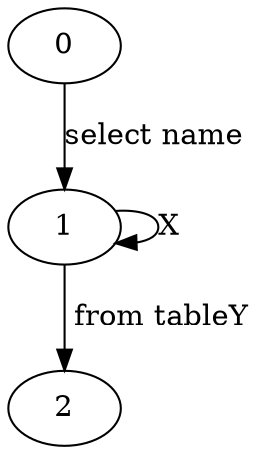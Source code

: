 digraph g
{
0;1;2;
0 -> 1 [label="select name"]
1 -> 1 [label="X"]
1 -> 2 [label=" from tableY"]
}         